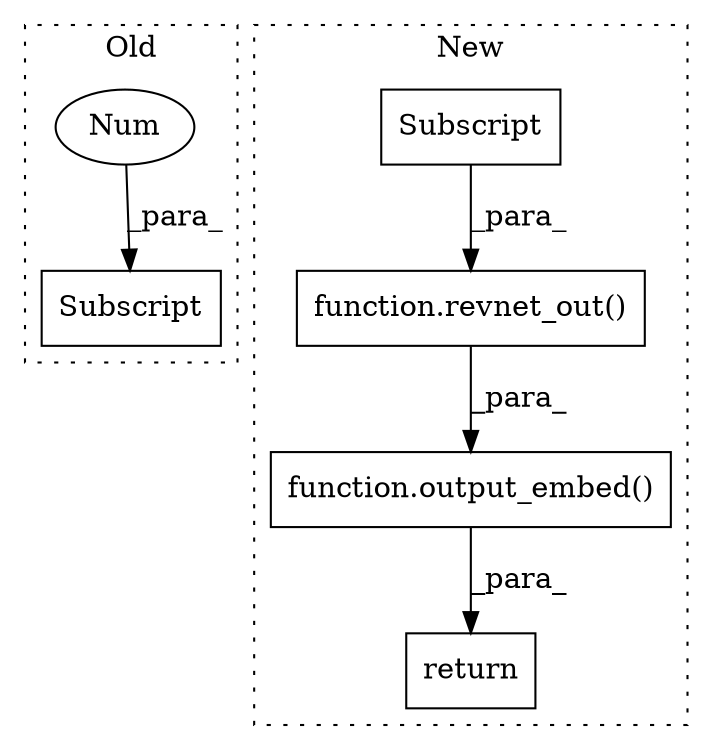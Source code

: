 digraph G {
subgraph cluster0 {
1 [label="Subscript" a="63" s="11226,0" l="6,0" shape="box"];
3 [label="Num" a="76" s="11230" l="1" shape="ellipse"];
label = "Old";
style="dotted";
}
subgraph cluster1 {
2 [label="function.output_embed()" a="75" s="11135,11175" l="13,1" shape="box"];
4 [label="return" a="93" s="11128" l="7" shape="box"];
5 [label="function.revnet_out()" a="75" s="11153,11174" l="11,1" shape="box"];
6 [label="Subscript" a="63" s="11164,0" l="10,0" shape="box"];
label = "New";
style="dotted";
}
2 -> 4 [label="_para_"];
3 -> 1 [label="_para_"];
5 -> 2 [label="_para_"];
6 -> 5 [label="_para_"];
}